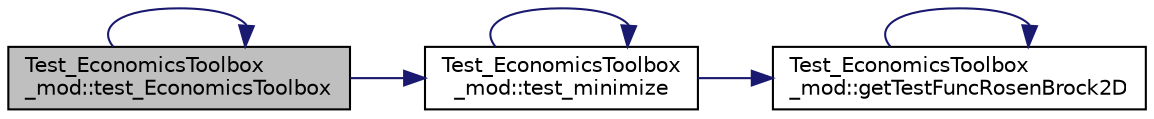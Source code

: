 digraph "Test_EconomicsToolbox_mod::test_EconomicsToolbox"
{
 // LATEX_PDF_SIZE
  edge [fontname="Helvetica",fontsize="10",labelfontname="Helvetica",labelfontsize="10"];
  node [fontname="Helvetica",fontsize="10",shape=record];
  rankdir="LR";
  Node1 [label="Test_EconomicsToolbox\l_mod::test_EconomicsToolbox",height=0.2,width=0.4,color="black", fillcolor="grey75", style="filled", fontcolor="black",tooltip=" "];
  Node1 -> Node1 [color="midnightblue",fontsize="10",style="solid",fontname="Helvetica"];
  Node1 -> Node2 [color="midnightblue",fontsize="10",style="solid",fontname="Helvetica"];
  Node2 [label="Test_EconomicsToolbox\l_mod::test_minimize",height=0.2,width=0.4,color="black", fillcolor="white", style="filled",URL="$namespaceTest__EconomicsToolbox__mod.html#ab96e33441f08a17e0950c5334bef874d",tooltip=" "];
  Node2 -> Node3 [color="midnightblue",fontsize="10",style="solid",fontname="Helvetica"];
  Node3 [label="Test_EconomicsToolbox\l_mod::getTestFuncRosenBrock2D",height=0.2,width=0.4,color="black", fillcolor="white", style="filled",URL="$namespaceTest__EconomicsToolbox__mod.html#ad1d47869e324f9218838b15d8f338303",tooltip=" "];
  Node3 -> Node3 [color="midnightblue",fontsize="10",style="solid",fontname="Helvetica"];
  Node2 -> Node2 [color="midnightblue",fontsize="10",style="solid",fontname="Helvetica"];
}
